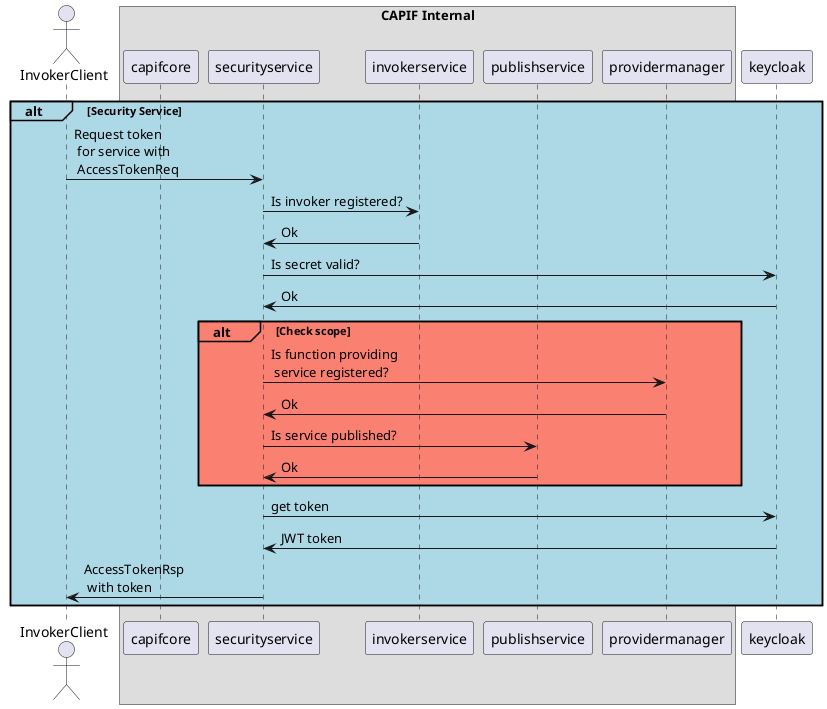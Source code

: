 @startuml Obtain Access Token
actor InvokerClient

box "CAPIF Internal"
participant capifcore
participant securityservice
participant invokerservice
participant publishservice
participant providermanager
end box
participant keycloak

alt#LightBlue #LightBlue Security Service
        InvokerClient->securityservice: Request token\n for service with\n AccessTokenReq
        securityservice->invokerservice: Is invoker registered?
        invokerservice->securityservice: Ok
        securityservice->keycloak: Is secret valid?
        keycloak->securityservice: Ok
        alt#Salmon #Salmon Check scope
            securityservice->providermanager: Is function providing\n service registered?
            providermanager->securityservice: Ok
            securityservice->publishservice: Is service published?
            publishservice->securityservice: Ok
        end
        securityservice->keycloak: get token
        keycloak->securityservice: JWT token
        securityservice->InvokerClient: AccessTokenRsp\n with token
    end

@enduml